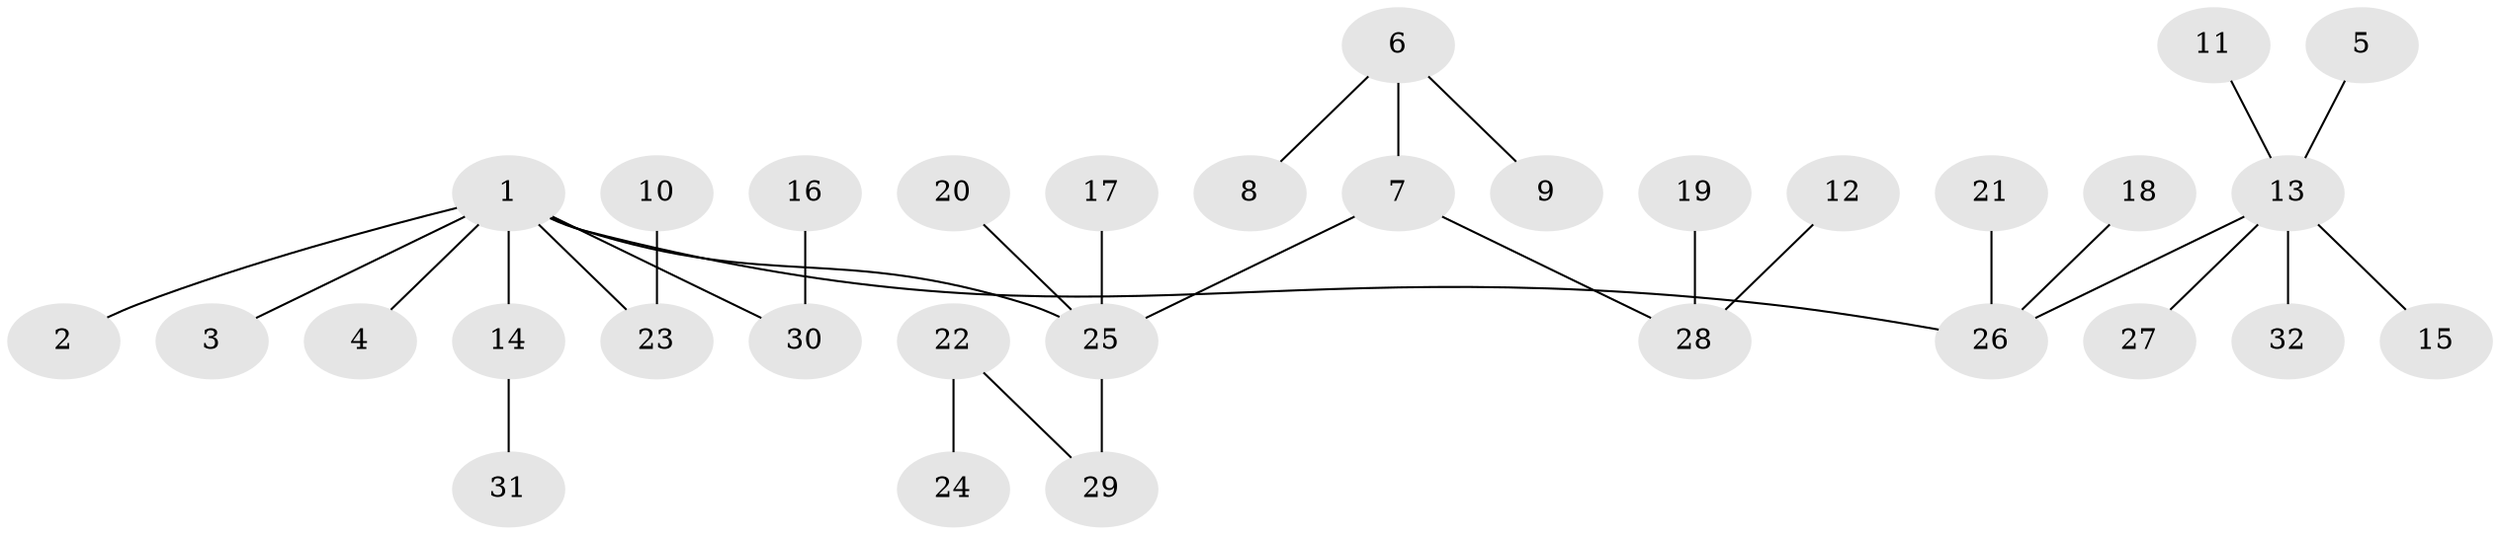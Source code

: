// original degree distribution, {5: 0.06349206349206349, 2: 0.25396825396825395, 1: 0.5238095238095238, 6: 0.031746031746031744, 4: 0.047619047619047616, 3: 0.07936507936507936}
// Generated by graph-tools (version 1.1) at 2025/26/03/09/25 03:26:32]
// undirected, 32 vertices, 31 edges
graph export_dot {
graph [start="1"]
  node [color=gray90,style=filled];
  1;
  2;
  3;
  4;
  5;
  6;
  7;
  8;
  9;
  10;
  11;
  12;
  13;
  14;
  15;
  16;
  17;
  18;
  19;
  20;
  21;
  22;
  23;
  24;
  25;
  26;
  27;
  28;
  29;
  30;
  31;
  32;
  1 -- 2 [weight=1.0];
  1 -- 3 [weight=1.0];
  1 -- 4 [weight=1.0];
  1 -- 14 [weight=1.0];
  1 -- 23 [weight=1.0];
  1 -- 25 [weight=1.0];
  1 -- 26 [weight=1.0];
  1 -- 30 [weight=1.0];
  5 -- 13 [weight=1.0];
  6 -- 7 [weight=1.0];
  6 -- 8 [weight=1.0];
  6 -- 9 [weight=1.0];
  7 -- 25 [weight=1.0];
  7 -- 28 [weight=1.0];
  10 -- 23 [weight=1.0];
  11 -- 13 [weight=1.0];
  12 -- 28 [weight=1.0];
  13 -- 15 [weight=1.0];
  13 -- 26 [weight=1.0];
  13 -- 27 [weight=1.0];
  13 -- 32 [weight=1.0];
  14 -- 31 [weight=1.0];
  16 -- 30 [weight=1.0];
  17 -- 25 [weight=1.0];
  18 -- 26 [weight=1.0];
  19 -- 28 [weight=1.0];
  20 -- 25 [weight=1.0];
  21 -- 26 [weight=1.0];
  22 -- 24 [weight=1.0];
  22 -- 29 [weight=1.0];
  25 -- 29 [weight=1.0];
}
